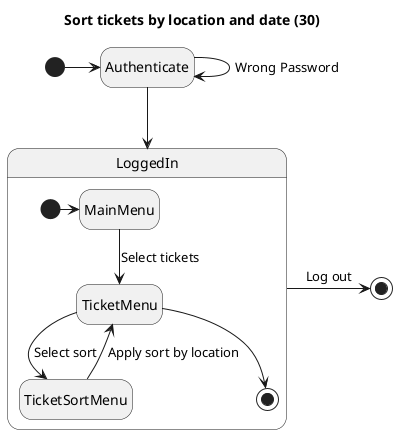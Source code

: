 @startuml 

title Sort tickets by location and date (30)

hide empty description

[*] -> Authenticate
Authenticate --> Authenticate: Wrong Password
Authenticate --> LoggedIn

state LoggedIn{
    
    [*] -> MainMenu
    MainMenu --> TicketMenu : Select tickets
    TicketMenu --> TicketSortMenu : Select sort
    TicketSortMenu --> TicketMenu : Apply sort by location
    TicketMenu --> [*]
}

LoggedIn -> [*] : Log out

@enduml